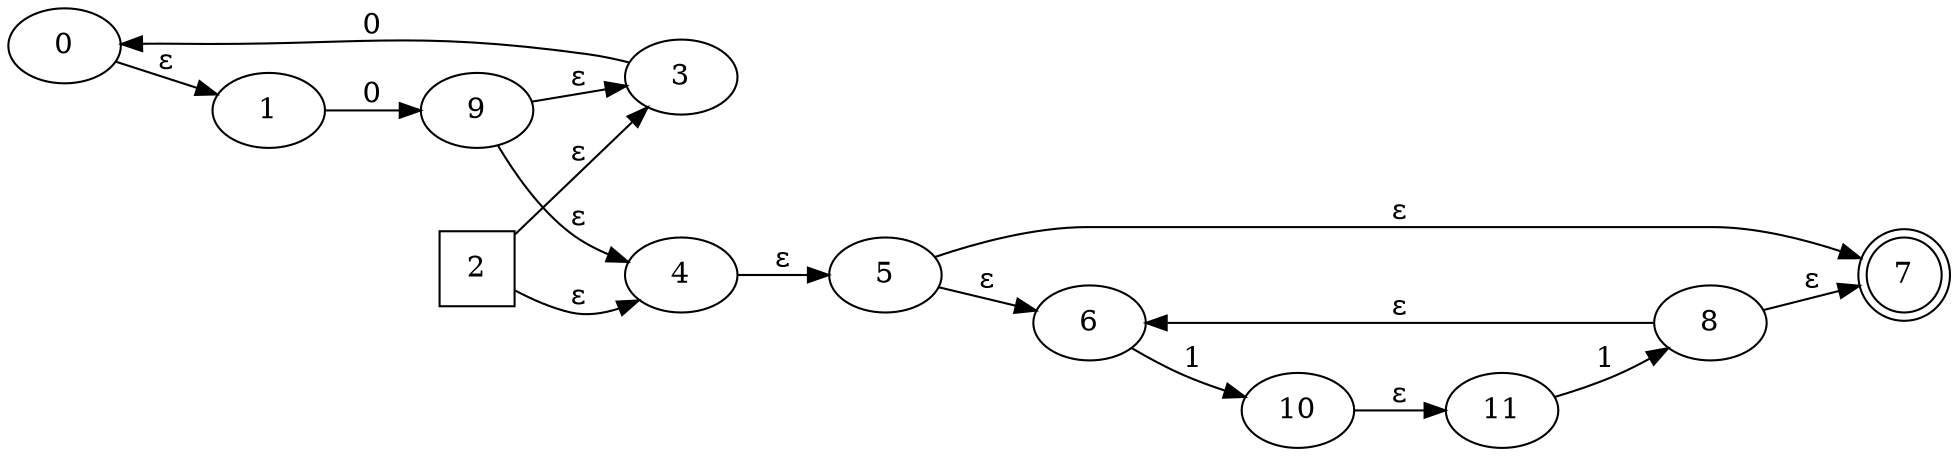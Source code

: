 digraph G {
	rankdir=LR;
	0->1[ label=ɛ ];
	2->3[ label=ɛ ];
	2->4[ label=ɛ ];
	5->6[ label=ɛ ];
	5->7[ label=ɛ ];
	8->7[ label=ɛ ];
	8->6[ label=ɛ ];
	9->4[ label=ɛ ];
	9->3[ label=ɛ ];
	3->0[ label=0 ];
	1->9[ label=0 ];
	10->11[ label=ɛ ];
	6->10[ label=1 ];
	11->8[ label=1 ];
	4->5[ label=ɛ ];
	0;
	1;
	10;
	11;
	2 [ shape=square ];
	3;
	4;
	5;
	6;
	7 [ shape=doublecircle ];
	8;
	9;

}

